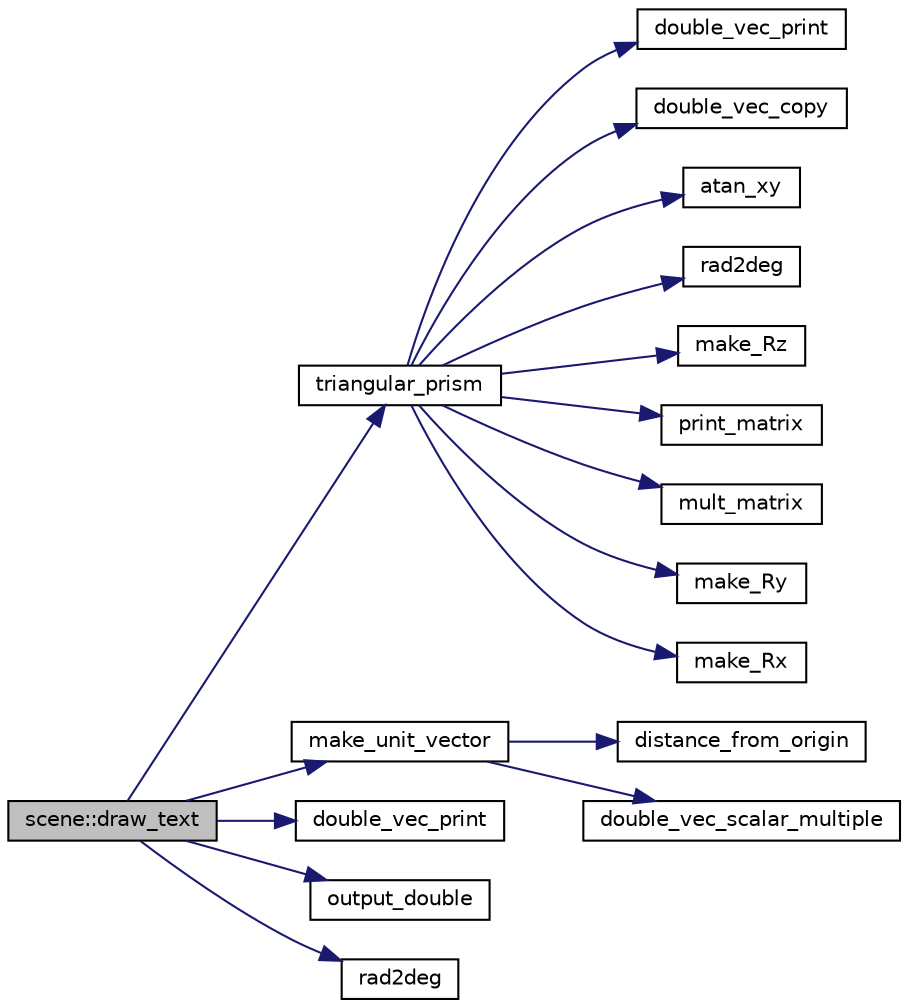 digraph "scene::draw_text"
{
  edge [fontname="Helvetica",fontsize="10",labelfontname="Helvetica",labelfontsize="10"];
  node [fontname="Helvetica",fontsize="10",shape=record];
  rankdir="LR";
  Node130 [label="scene::draw_text",height=0.2,width=0.4,color="black", fillcolor="grey75", style="filled", fontcolor="black"];
  Node130 -> Node131 [color="midnightblue",fontsize="10",style="solid",fontname="Helvetica"];
  Node131 [label="triangular_prism",height=0.2,width=0.4,color="black", fillcolor="white", style="filled",URL="$d5/d87/globals_8h.html#a09c00ded4c934ce35a1686ab4e95d2e6"];
  Node131 -> Node132 [color="midnightblue",fontsize="10",style="solid",fontname="Helvetica"];
  Node132 [label="double_vec_print",height=0.2,width=0.4,color="black", fillcolor="white", style="filled",URL="$d0/d22/numerics_8_c.html#a7f044be354a33be9978da8d8fa8d3263"];
  Node131 -> Node133 [color="midnightblue",fontsize="10",style="solid",fontname="Helvetica"];
  Node133 [label="double_vec_copy",height=0.2,width=0.4,color="black", fillcolor="white", style="filled",URL="$d5/db4/io__and__os_8h.html#aee0c436dfcfcb2f8a9b32f01ec90033a"];
  Node131 -> Node134 [color="midnightblue",fontsize="10",style="solid",fontname="Helvetica"];
  Node134 [label="atan_xy",height=0.2,width=0.4,color="black", fillcolor="white", style="filled",URL="$d0/d22/numerics_8_c.html#ad8d538a1767a5e9414e9c862727e5cae"];
  Node131 -> Node135 [color="midnightblue",fontsize="10",style="solid",fontname="Helvetica"];
  Node135 [label="rad2deg",height=0.2,width=0.4,color="black", fillcolor="white", style="filled",URL="$d0/d22/numerics_8_c.html#ac668efd3c58b46cd7795ab39c4e445b6"];
  Node131 -> Node136 [color="midnightblue",fontsize="10",style="solid",fontname="Helvetica"];
  Node136 [label="make_Rz",height=0.2,width=0.4,color="black", fillcolor="white", style="filled",URL="$d0/d22/numerics_8_c.html#a8314265ad2a671058910a24f7195e30e"];
  Node131 -> Node137 [color="midnightblue",fontsize="10",style="solid",fontname="Helvetica"];
  Node137 [label="print_matrix",height=0.2,width=0.4,color="black", fillcolor="white", style="filled",URL="$d0/d22/numerics_8_c.html#a44769c6c75db797fdd021a1896c24517"];
  Node131 -> Node138 [color="midnightblue",fontsize="10",style="solid",fontname="Helvetica"];
  Node138 [label="mult_matrix",height=0.2,width=0.4,color="black", fillcolor="white", style="filled",URL="$d0/d22/numerics_8_c.html#a13e6af87c7d07ce32d1fbd8778a3d350"];
  Node131 -> Node139 [color="midnightblue",fontsize="10",style="solid",fontname="Helvetica"];
  Node139 [label="make_Ry",height=0.2,width=0.4,color="black", fillcolor="white", style="filled",URL="$d0/d22/numerics_8_c.html#a8e1fbe5a31eb2048a0f74cd871c5a350"];
  Node131 -> Node140 [color="midnightblue",fontsize="10",style="solid",fontname="Helvetica"];
  Node140 [label="make_Rx",height=0.2,width=0.4,color="black", fillcolor="white", style="filled",URL="$d0/d22/numerics_8_c.html#a06ed6e830430dcce8d46032651ba3518"];
  Node130 -> Node141 [color="midnightblue",fontsize="10",style="solid",fontname="Helvetica"];
  Node141 [label="make_unit_vector",height=0.2,width=0.4,color="black", fillcolor="white", style="filled",URL="$d5/d87/globals_8h.html#a28667aa4465cfaa03ff51b2e14862003"];
  Node141 -> Node142 [color="midnightblue",fontsize="10",style="solid",fontname="Helvetica"];
  Node142 [label="distance_from_origin",height=0.2,width=0.4,color="black", fillcolor="white", style="filled",URL="$d0/d22/numerics_8_c.html#a50eb5f15bc224ba39b230108981e2763"];
  Node141 -> Node143 [color="midnightblue",fontsize="10",style="solid",fontname="Helvetica"];
  Node143 [label="double_vec_scalar_multiple",height=0.2,width=0.4,color="black", fillcolor="white", style="filled",URL="$d0/d22/numerics_8_c.html#aa29261af29e79594ff79aecd6dd9643a"];
  Node130 -> Node144 [color="midnightblue",fontsize="10",style="solid",fontname="Helvetica"];
  Node144 [label="double_vec_print",height=0.2,width=0.4,color="black", fillcolor="white", style="filled",URL="$d5/d87/globals_8h.html#a7f044be354a33be9978da8d8fa8d3263"];
  Node130 -> Node145 [color="midnightblue",fontsize="10",style="solid",fontname="Helvetica"];
  Node145 [label="output_double",height=0.2,width=0.4,color="black", fillcolor="white", style="filled",URL="$d5/d87/globals_8h.html#a0d78928594686738975fd41e2603101f"];
  Node130 -> Node146 [color="midnightblue",fontsize="10",style="solid",fontname="Helvetica"];
  Node146 [label="rad2deg",height=0.2,width=0.4,color="black", fillcolor="white", style="filled",URL="$d5/d87/globals_8h.html#ac668efd3c58b46cd7795ab39c4e445b6"];
}
